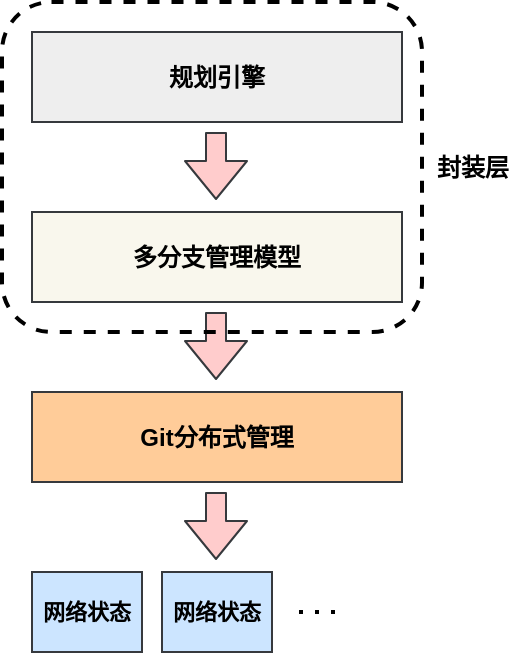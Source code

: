 <mxfile version="13.8.7" type="github">
  <diagram id="YLdbimebuqc_mkRYvjxy" name="Page-1">
    <mxGraphModel dx="1140" dy="659" grid="1" gridSize="10" guides="1" tooltips="1" connect="1" arrows="1" fold="1" page="1" pageScale="1" pageWidth="827" pageHeight="1169" math="0" shadow="0">
      <root>
        <mxCell id="0" />
        <mxCell id="1" parent="0" />
        <mxCell id="Kkjjsd-a7CD4oFcNMelb-1" value="&lt;b&gt;&lt;font style=&quot;font-size: 11px&quot;&gt;网络状态&lt;/font&gt;&lt;/b&gt;" style="rounded=0;whiteSpace=wrap;html=1;fillColor=#cce5ff;strokeColor=#36393d;" vertex="1" parent="1">
          <mxGeometry x="255" y="330" width="55" height="40" as="geometry" />
        </mxCell>
        <mxCell id="Kkjjsd-a7CD4oFcNMelb-2" value="&lt;b&gt;Git分布式管理&lt;/b&gt;" style="rounded=0;whiteSpace=wrap;html=1;fillColor=#ffcc99;strokeColor=#36393d;" vertex="1" parent="1">
          <mxGeometry x="255" y="240" width="185" height="45" as="geometry" />
        </mxCell>
        <mxCell id="Kkjjsd-a7CD4oFcNMelb-3" value="&lt;b&gt;多分支管理模型&lt;/b&gt;" style="rounded=0;whiteSpace=wrap;html=1;fillColor=#f9f7ed;strokeColor=#36393d;" vertex="1" parent="1">
          <mxGeometry x="255" y="150" width="185" height="45" as="geometry" />
        </mxCell>
        <mxCell id="Kkjjsd-a7CD4oFcNMelb-18" value="" style="shape=flexArrow;endArrow=classic;html=1;fillColor=#ffcccc;strokeColor=#36393d;" edge="1" parent="1">
          <mxGeometry width="50" height="50" relative="1" as="geometry">
            <mxPoint x="347" y="200" as="sourcePoint" />
            <mxPoint x="347" y="234" as="targetPoint" />
          </mxGeometry>
        </mxCell>
        <mxCell id="Kkjjsd-a7CD4oFcNMelb-19" value="" style="shape=flexArrow;endArrow=classic;html=1;fillColor=#ffcccc;strokeColor=#36393d;" edge="1" parent="1">
          <mxGeometry width="50" height="50" relative="1" as="geometry">
            <mxPoint x="347" y="290" as="sourcePoint" />
            <mxPoint x="347" y="324" as="targetPoint" />
          </mxGeometry>
        </mxCell>
        <mxCell id="Kkjjsd-a7CD4oFcNMelb-24" value="&lt;b&gt;规划引擎&lt;/b&gt;" style="rounded=0;whiteSpace=wrap;html=1;fillColor=#eeeeee;strokeColor=#36393d;" vertex="1" parent="1">
          <mxGeometry x="255" y="60" width="185" height="45" as="geometry" />
        </mxCell>
        <mxCell id="Kkjjsd-a7CD4oFcNMelb-29" value="" style="shape=flexArrow;endArrow=classic;html=1;fillColor=#ffcccc;strokeColor=#36393d;" edge="1" parent="1">
          <mxGeometry width="50" height="50" relative="1" as="geometry">
            <mxPoint x="347" y="110" as="sourcePoint" />
            <mxPoint x="347" y="144" as="targetPoint" />
          </mxGeometry>
        </mxCell>
        <mxCell id="Kkjjsd-a7CD4oFcNMelb-30" value="&lt;b&gt;&lt;font style=&quot;font-size: 11px&quot;&gt;网络状态&lt;/font&gt;&lt;/b&gt;" style="rounded=0;whiteSpace=wrap;html=1;fillColor=#cce5ff;strokeColor=#36393d;" vertex="1" parent="1">
          <mxGeometry x="320" y="330" width="55" height="40" as="geometry" />
        </mxCell>
        <mxCell id="Kkjjsd-a7CD4oFcNMelb-31" value="" style="endArrow=none;dashed=1;html=1;dashPattern=1 3;strokeWidth=2;" edge="1" parent="1">
          <mxGeometry width="50" height="50" relative="1" as="geometry">
            <mxPoint x="388.5" y="350" as="sourcePoint" />
            <mxPoint x="410" y="350" as="targetPoint" />
          </mxGeometry>
        </mxCell>
        <mxCell id="Kkjjsd-a7CD4oFcNMelb-32" value="" style="rounded=1;whiteSpace=wrap;html=1;glass=0;dashed=1;strokeWidth=2;fillColor=none;gradientColor=none;" vertex="1" parent="1">
          <mxGeometry x="240" y="45" width="210" height="165" as="geometry" />
        </mxCell>
        <mxCell id="Kkjjsd-a7CD4oFcNMelb-34" value="&lt;b&gt;封装层&lt;/b&gt;" style="text;html=1;align=center;verticalAlign=middle;resizable=0;points=[];autosize=1;" vertex="1" parent="1">
          <mxGeometry x="450" y="117.5" width="50" height="20" as="geometry" />
        </mxCell>
      </root>
    </mxGraphModel>
  </diagram>
</mxfile>
